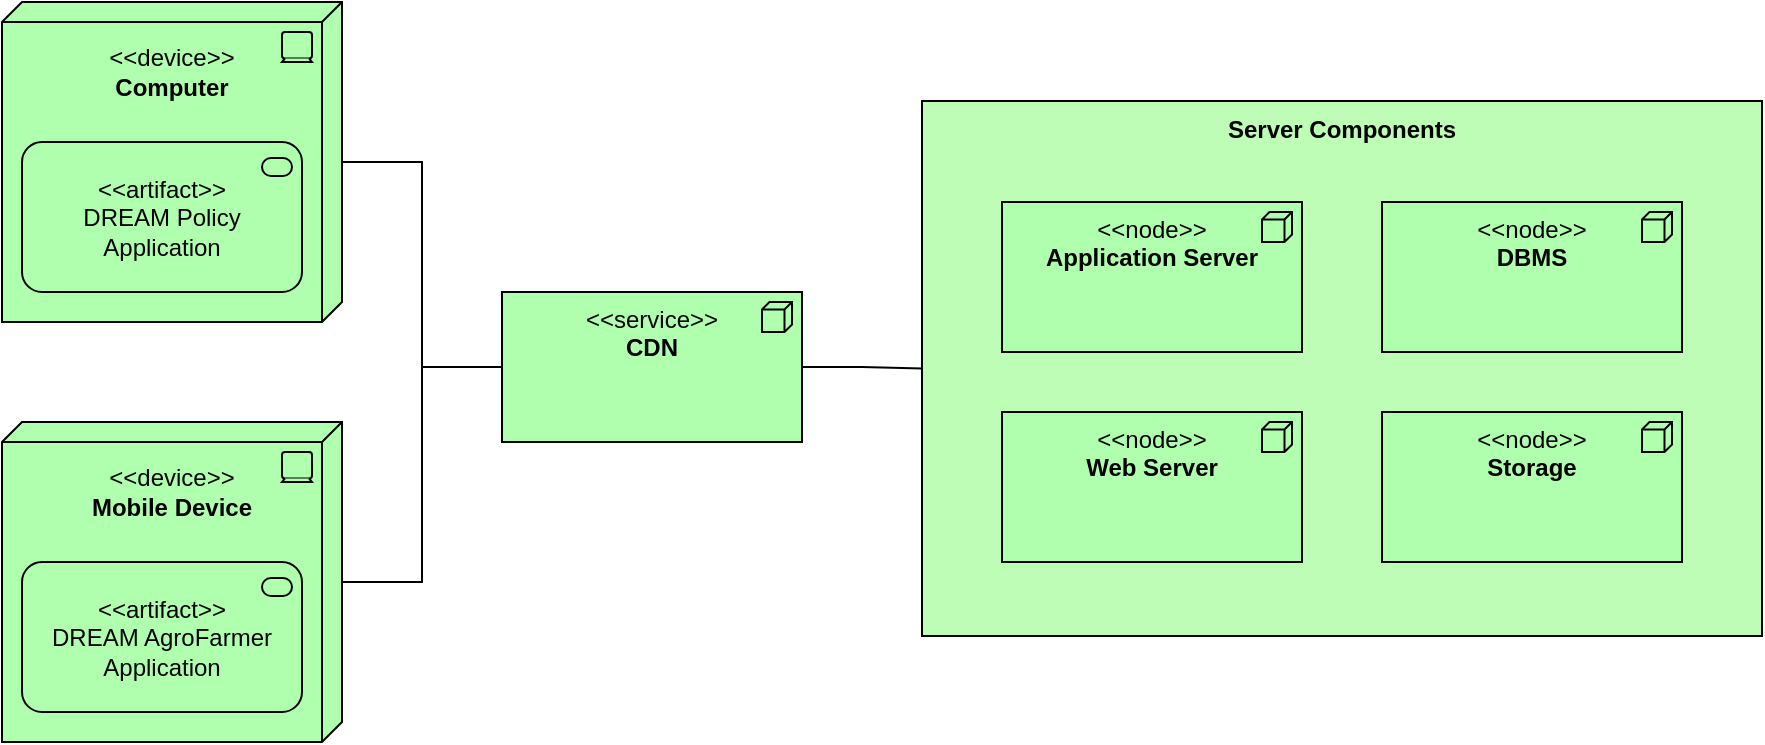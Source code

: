 <mxfile version="16.1.0" type="device"><diagram id="qqhTFQeBeJczOIMcyhff" name="Page-1"><mxGraphModel dx="993" dy="998" grid="1" gridSize="10" guides="1" tooltips="1" connect="1" arrows="1" fold="1" page="1" pageScale="1" pageWidth="1100" pageHeight="850" math="0" shadow="0"><root><mxCell id="0"/><mxCell id="1" parent="0"/><mxCell id="XJ-CL_UuRvcDlBbl218x-18" value="&lt;b&gt;Server Components&lt;/b&gt;" style="rounded=0;whiteSpace=wrap;html=1;arcSize=2;fillColor=#BEFDB6;strokeColor=#000000;verticalAlign=top;" vertex="1" parent="1"><mxGeometry x="570" y="69.5" width="420" height="267.5" as="geometry"/></mxCell><mxCell id="XJ-CL_UuRvcDlBbl218x-8" value="&lt;div&gt;&lt;br&gt;&lt;/div&gt;&lt;div&gt;&amp;lt;&amp;lt;device&amp;gt;&amp;gt;&lt;/div&gt;&lt;div&gt;&lt;b&gt;Computer&lt;/b&gt;&lt;br&gt;&lt;/div&gt;" style="html=1;outlineConnect=0;whiteSpace=wrap;fillColor=#AFFFAF;shape=mxgraph.archimate3.tech;techType=device;verticalAlign=top;" vertex="1" parent="1"><mxGeometry x="110" y="20" width="170" height="160" as="geometry"/></mxCell><mxCell id="XJ-CL_UuRvcDlBbl218x-10" value="&lt;div&gt;&amp;lt;&amp;lt;node&amp;gt;&amp;gt; &lt;br&gt;&lt;/div&gt;&lt;div&gt;&lt;b&gt;Application Server&lt;/b&gt;&lt;/div&gt;" style="html=1;outlineConnect=0;whiteSpace=wrap;fillColor=#AFFFAF;shape=mxgraph.archimate3.application;appType=node;archiType=square;verticalAlign=top;" vertex="1" parent="1"><mxGeometry x="610" y="120" width="150" height="75" as="geometry"/></mxCell><mxCell id="XJ-CL_UuRvcDlBbl218x-11" value="&lt;div&gt;&amp;lt;&amp;lt;node&amp;gt;&amp;gt;&lt;/div&gt;&lt;div&gt;&lt;b&gt;DBMS&lt;/b&gt;&lt;br&gt;&lt;/div&gt;" style="html=1;outlineConnect=0;whiteSpace=wrap;fillColor=#AFFFAF;shape=mxgraph.archimate3.application;appType=node;archiType=square;verticalAlign=top;" vertex="1" parent="1"><mxGeometry x="800" y="120" width="150" height="75" as="geometry"/></mxCell><mxCell id="XJ-CL_UuRvcDlBbl218x-12" value="&lt;div&gt;&amp;lt;&amp;lt;node&amp;gt;&amp;gt;&lt;/div&gt;&lt;div&gt;&lt;b&gt;Storage&lt;/b&gt;&lt;br&gt;&lt;/div&gt;" style="html=1;outlineConnect=0;whiteSpace=wrap;fillColor=#AFFFAF;shape=mxgraph.archimate3.application;appType=node;archiType=square;verticalAlign=top;" vertex="1" parent="1"><mxGeometry x="800" y="225" width="150" height="75" as="geometry"/></mxCell><mxCell id="XJ-CL_UuRvcDlBbl218x-13" value="&lt;div&gt;&lt;br&gt;&lt;/div&gt;&lt;div&gt;&amp;lt;&amp;lt;device&amp;gt;&amp;gt;&lt;/div&gt;&lt;div&gt;&lt;b&gt;Mobile Device&lt;/b&gt;&lt;br&gt;&lt;/div&gt;" style="html=1;outlineConnect=0;whiteSpace=wrap;fillColor=#AFFFAF;shape=mxgraph.archimate3.tech;techType=device;verticalAlign=top;" vertex="1" parent="1"><mxGeometry x="110" y="230" width="170" height="160" as="geometry"/></mxCell><mxCell id="XJ-CL_UuRvcDlBbl218x-14" value="&lt;div&gt;&amp;lt;&amp;lt;artifact&amp;gt;&amp;gt;&lt;/div&gt;&lt;div&gt;DREAM Policy Application&lt;br&gt;&lt;/div&gt;" style="html=1;outlineConnect=0;whiteSpace=wrap;fillColor=#AFFFAF;shape=mxgraph.archimate3.application;appType=serv;archiType=rounded" vertex="1" parent="1"><mxGeometry x="120" y="90" width="140" height="75" as="geometry"/></mxCell><mxCell id="XJ-CL_UuRvcDlBbl218x-15" value="&lt;div&gt;&amp;lt;&amp;lt;artifact&amp;gt;&amp;gt;&lt;/div&gt;&lt;div&gt;DREAM AgroFarmer Application&lt;br&gt;&lt;/div&gt;" style="html=1;outlineConnect=0;whiteSpace=wrap;fillColor=#AFFFAF;shape=mxgraph.archimate3.application;appType=serv;archiType=rounded" vertex="1" parent="1"><mxGeometry x="120" y="300" width="140" height="75" as="geometry"/></mxCell><mxCell id="XJ-CL_UuRvcDlBbl218x-22" style="edgeStyle=orthogonalEdgeStyle;rounded=0;orthogonalLoop=1;jettySize=auto;html=1;exitX=1;exitY=0.5;exitDx=0;exitDy=0;exitPerimeter=0;entryX=0;entryY=0.5;entryDx=0;entryDy=0;endArrow=none;endFill=0;" edge="1" parent="1" source="XJ-CL_UuRvcDlBbl218x-16" target="XJ-CL_UuRvcDlBbl218x-18"><mxGeometry relative="1" as="geometry"/></mxCell><mxCell id="XJ-CL_UuRvcDlBbl218x-23" style="edgeStyle=orthogonalEdgeStyle;rounded=0;orthogonalLoop=1;jettySize=auto;html=1;exitX=0;exitY=0.5;exitDx=0;exitDy=0;exitPerimeter=0;entryX=1;entryY=0.5;entryDx=0;entryDy=0;entryPerimeter=0;endArrow=none;endFill=0;" edge="1" parent="1" source="XJ-CL_UuRvcDlBbl218x-16" target="XJ-CL_UuRvcDlBbl218x-8"><mxGeometry relative="1" as="geometry"/></mxCell><mxCell id="XJ-CL_UuRvcDlBbl218x-24" style="edgeStyle=orthogonalEdgeStyle;rounded=0;orthogonalLoop=1;jettySize=auto;html=1;exitX=0;exitY=0.5;exitDx=0;exitDy=0;exitPerimeter=0;endArrow=none;endFill=0;" edge="1" parent="1" source="XJ-CL_UuRvcDlBbl218x-16" target="XJ-CL_UuRvcDlBbl218x-13"><mxGeometry relative="1" as="geometry"/></mxCell><mxCell id="XJ-CL_UuRvcDlBbl218x-16" value="&lt;div&gt;&amp;lt;&amp;lt;service&amp;gt;&amp;gt;&lt;/div&gt;&lt;div&gt;&lt;b&gt;CDN&lt;/b&gt;&lt;br&gt;&lt;/div&gt;" style="html=1;outlineConnect=0;whiteSpace=wrap;fillColor=#AFFFAF;shape=mxgraph.archimate3.application;appType=node;archiType=square;verticalAlign=top;" vertex="1" parent="1"><mxGeometry x="360" y="165" width="150" height="75" as="geometry"/></mxCell><mxCell id="XJ-CL_UuRvcDlBbl218x-21" value="&lt;div&gt;&amp;lt;&amp;lt;node&amp;gt;&amp;gt;&lt;/div&gt;&lt;div&gt;&lt;b&gt;Web Server&lt;/b&gt;&lt;br&gt;&lt;/div&gt;" style="html=1;outlineConnect=0;whiteSpace=wrap;fillColor=#AFFFAF;shape=mxgraph.archimate3.application;appType=node;archiType=square;verticalAlign=top;" vertex="1" parent="1"><mxGeometry x="610" y="225" width="150" height="75" as="geometry"/></mxCell></root></mxGraphModel></diagram></mxfile>